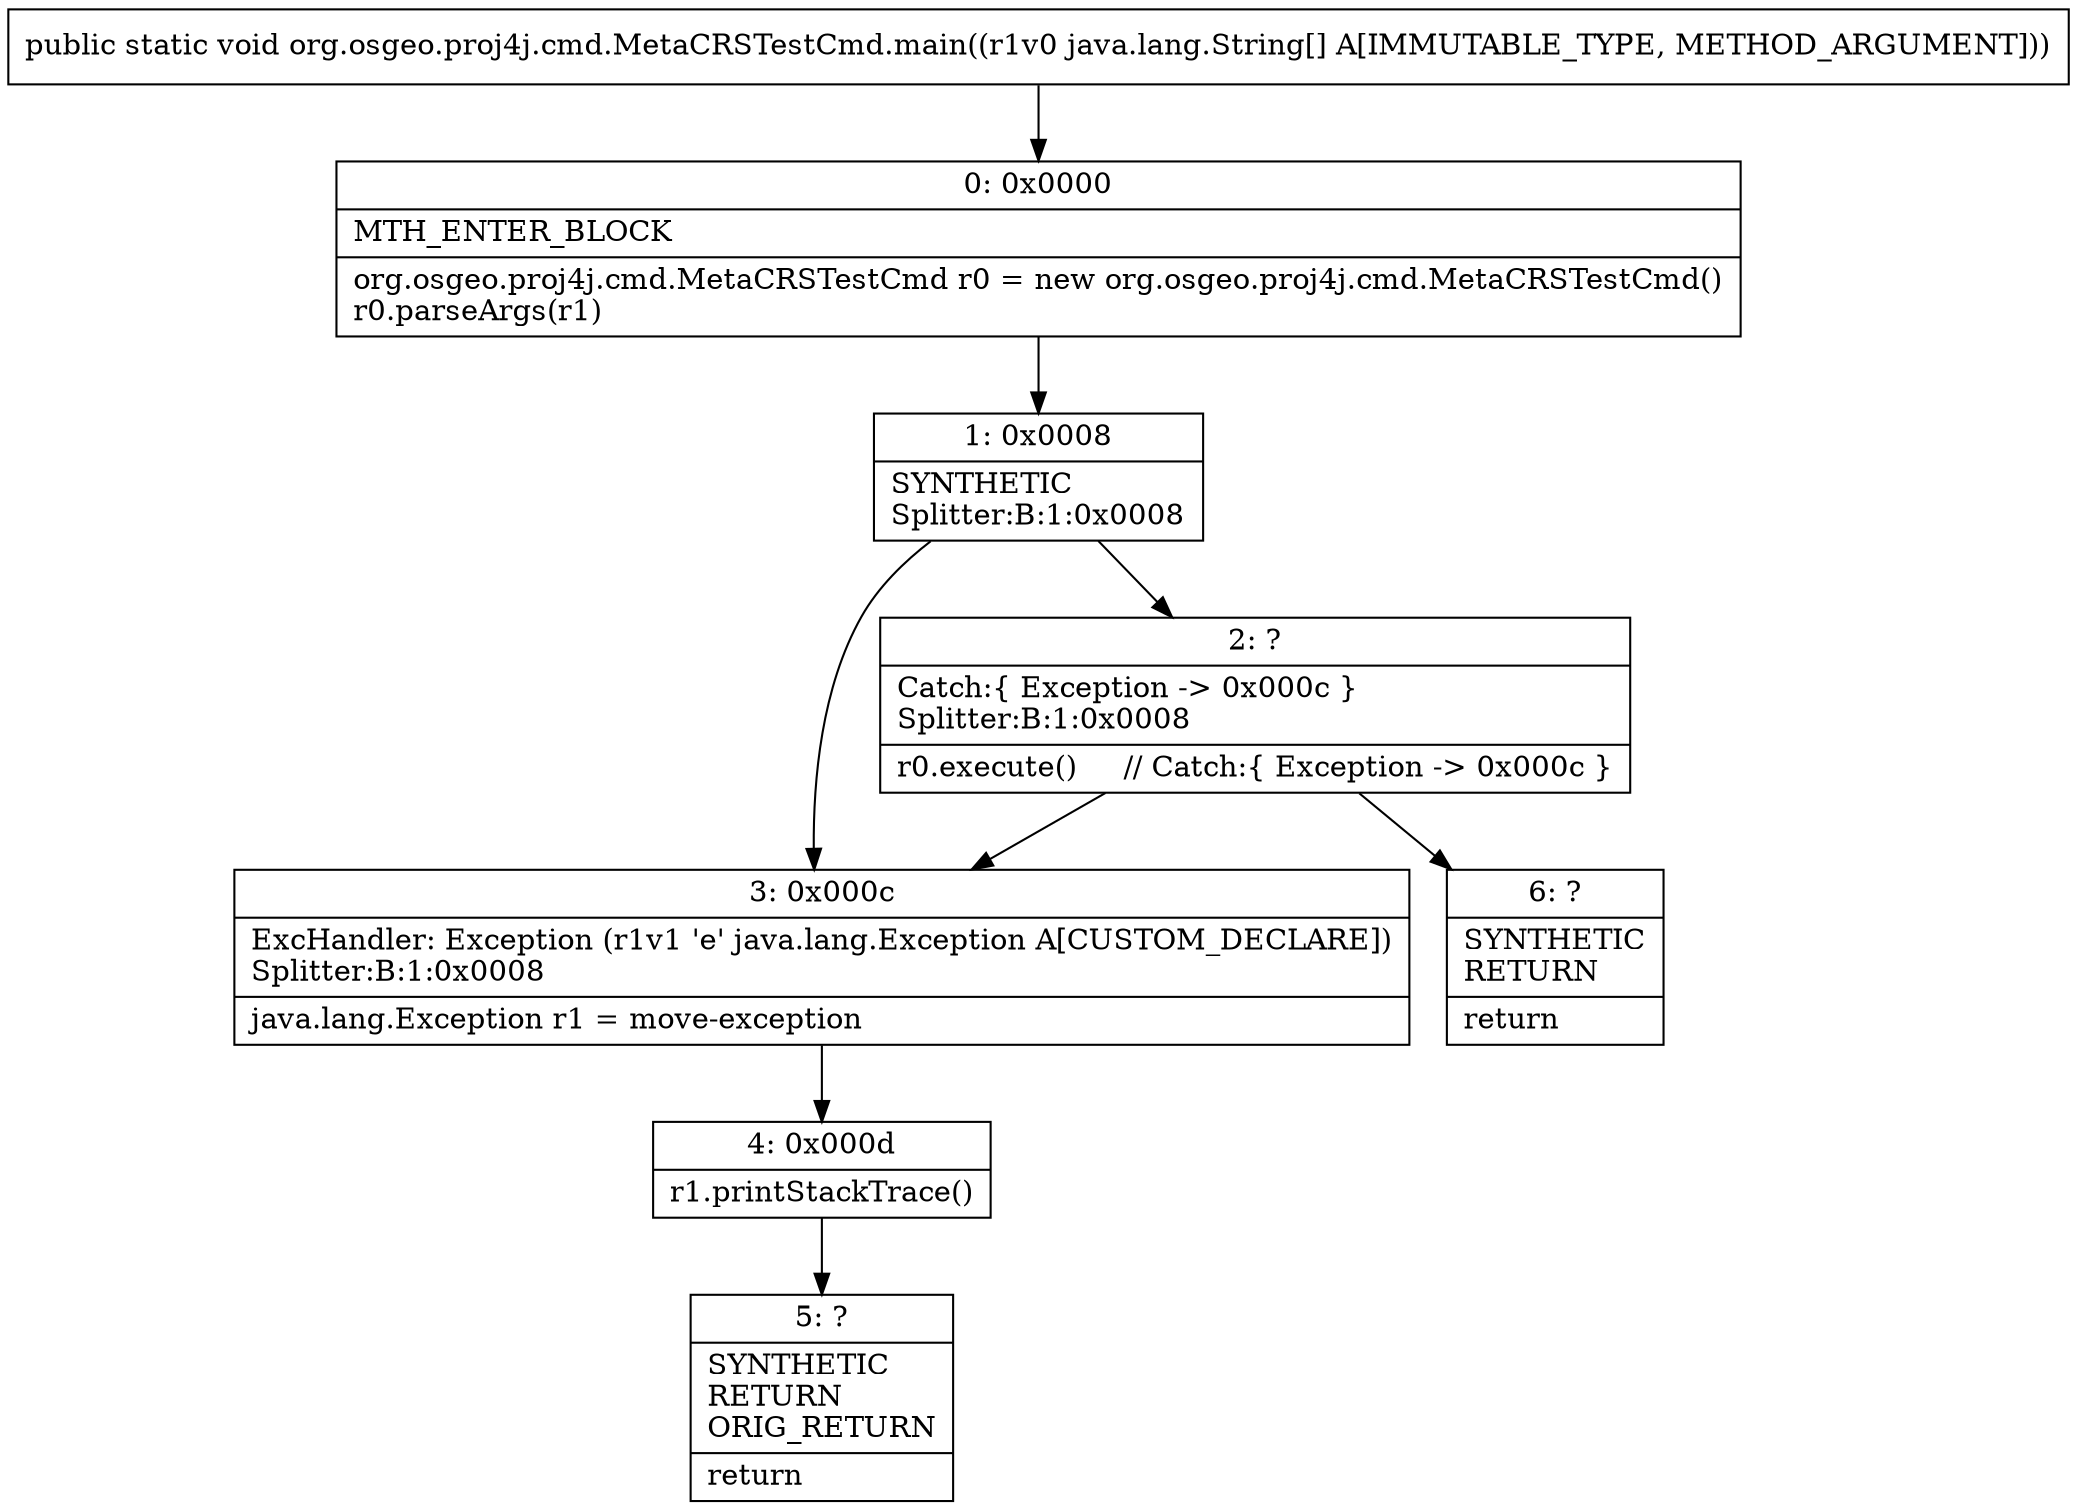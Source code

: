 digraph "CFG fororg.osgeo.proj4j.cmd.MetaCRSTestCmd.main([Ljava\/lang\/String;)V" {
Node_0 [shape=record,label="{0\:\ 0x0000|MTH_ENTER_BLOCK\l|org.osgeo.proj4j.cmd.MetaCRSTestCmd r0 = new org.osgeo.proj4j.cmd.MetaCRSTestCmd()\lr0.parseArgs(r1)\l}"];
Node_1 [shape=record,label="{1\:\ 0x0008|SYNTHETIC\lSplitter:B:1:0x0008\l}"];
Node_2 [shape=record,label="{2\:\ ?|Catch:\{ Exception \-\> 0x000c \}\lSplitter:B:1:0x0008\l|r0.execute()     \/\/ Catch:\{ Exception \-\> 0x000c \}\l}"];
Node_3 [shape=record,label="{3\:\ 0x000c|ExcHandler: Exception (r1v1 'e' java.lang.Exception A[CUSTOM_DECLARE])\lSplitter:B:1:0x0008\l|java.lang.Exception r1 = move\-exception\l}"];
Node_4 [shape=record,label="{4\:\ 0x000d|r1.printStackTrace()\l}"];
Node_5 [shape=record,label="{5\:\ ?|SYNTHETIC\lRETURN\lORIG_RETURN\l|return\l}"];
Node_6 [shape=record,label="{6\:\ ?|SYNTHETIC\lRETURN\l|return\l}"];
MethodNode[shape=record,label="{public static void org.osgeo.proj4j.cmd.MetaCRSTestCmd.main((r1v0 java.lang.String[] A[IMMUTABLE_TYPE, METHOD_ARGUMENT])) }"];
MethodNode -> Node_0;
Node_0 -> Node_1;
Node_1 -> Node_2;
Node_1 -> Node_3;
Node_2 -> Node_3;
Node_2 -> Node_6;
Node_3 -> Node_4;
Node_4 -> Node_5;
}

